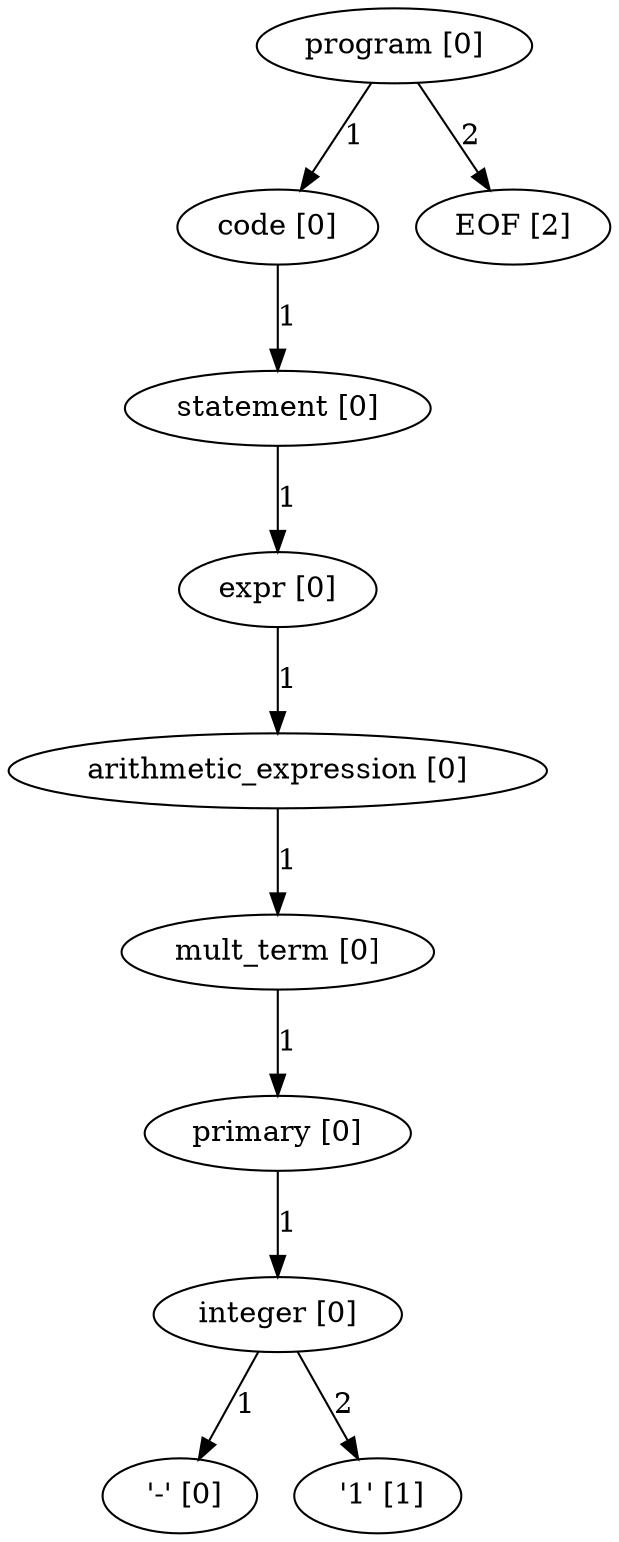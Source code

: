 digraph arpeggio_graph {
1841311290232 [label="program [0]"];
1841311290232->1841311290504 [label="1"]

1841311290504 [label="code [0]"];
1841311290504->1841311290096 [label="1"]

1841311290096 [label="statement [0]"];
1841311290096->1841311289960 [label="1"]

1841311289960 [label="expr [0]"];
1841311289960->1841311289824 [label="1"]

1841311289824 [label="arithmetic_expression [0]"];
1841311289824->1841311289688 [label="1"]

1841311289688 [label="mult_term [0]"];
1841311289688->1841311289552 [label="1"]

1841311289552 [label="primary [0]"];
1841311289552->1841311289416 [label="1"]

1841311289416 [label="integer [0]"];
1841311289416->1841311000760 [label="1"]

1841311000760 [label=" '-' [0]"];
1841311289416->1841311000640 [label="2"]

1841311000640 [label=" '1' [1]"];
1841311290232->1841311001120 [label="2"]

1841311001120 [label="EOF [2]"];
}